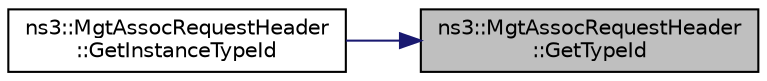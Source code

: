 digraph "ns3::MgtAssocRequestHeader::GetTypeId"
{
 // LATEX_PDF_SIZE
  edge [fontname="Helvetica",fontsize="10",labelfontname="Helvetica",labelfontsize="10"];
  node [fontname="Helvetica",fontsize="10",shape=record];
  rankdir="RL";
  Node1 [label="ns3::MgtAssocRequestHeader\l::GetTypeId",height=0.2,width=0.4,color="black", fillcolor="grey75", style="filled", fontcolor="black",tooltip="Register this type."];
  Node1 -> Node2 [dir="back",color="midnightblue",fontsize="10",style="solid",fontname="Helvetica"];
  Node2 [label="ns3::MgtAssocRequestHeader\l::GetInstanceTypeId",height=0.2,width=0.4,color="black", fillcolor="white", style="filled",URL="$classns3_1_1_mgt_assoc_request_header.html#a3da574624a0830dd4bb8fee15b7fd3c3",tooltip="Get the most derived TypeId for this Object."];
}
